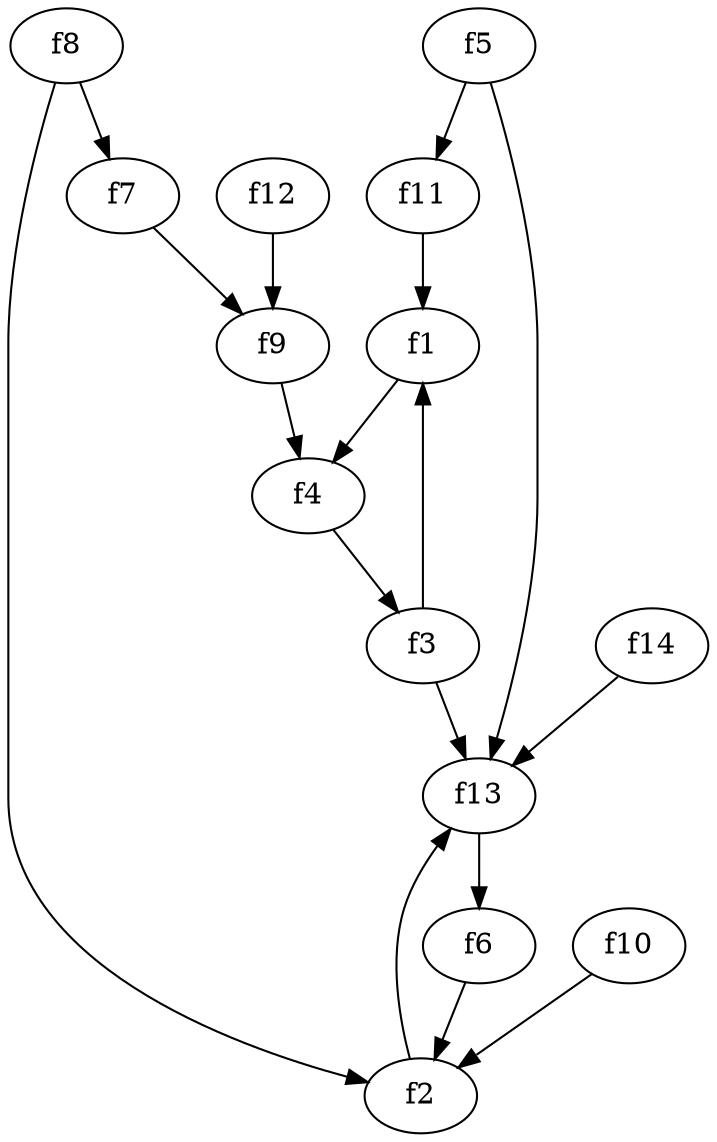 strict digraph  {
f1;
f2;
f3;
f4;
f5;
f6;
f7;
f8;
f9;
f10;
f11;
f12;
f13;
f14;
f1 -> f4  [weight=2];
f2 -> f13  [weight=2];
f3 -> f1  [weight=2];
f3 -> f13  [weight=2];
f4 -> f3  [weight=2];
f5 -> f11  [weight=2];
f5 -> f13  [weight=2];
f6 -> f2  [weight=2];
f7 -> f9  [weight=2];
f8 -> f2  [weight=2];
f8 -> f7  [weight=2];
f9 -> f4  [weight=2];
f10 -> f2  [weight=2];
f11 -> f1  [weight=2];
f12 -> f9  [weight=2];
f13 -> f6  [weight=2];
f14 -> f13  [weight=2];
}
